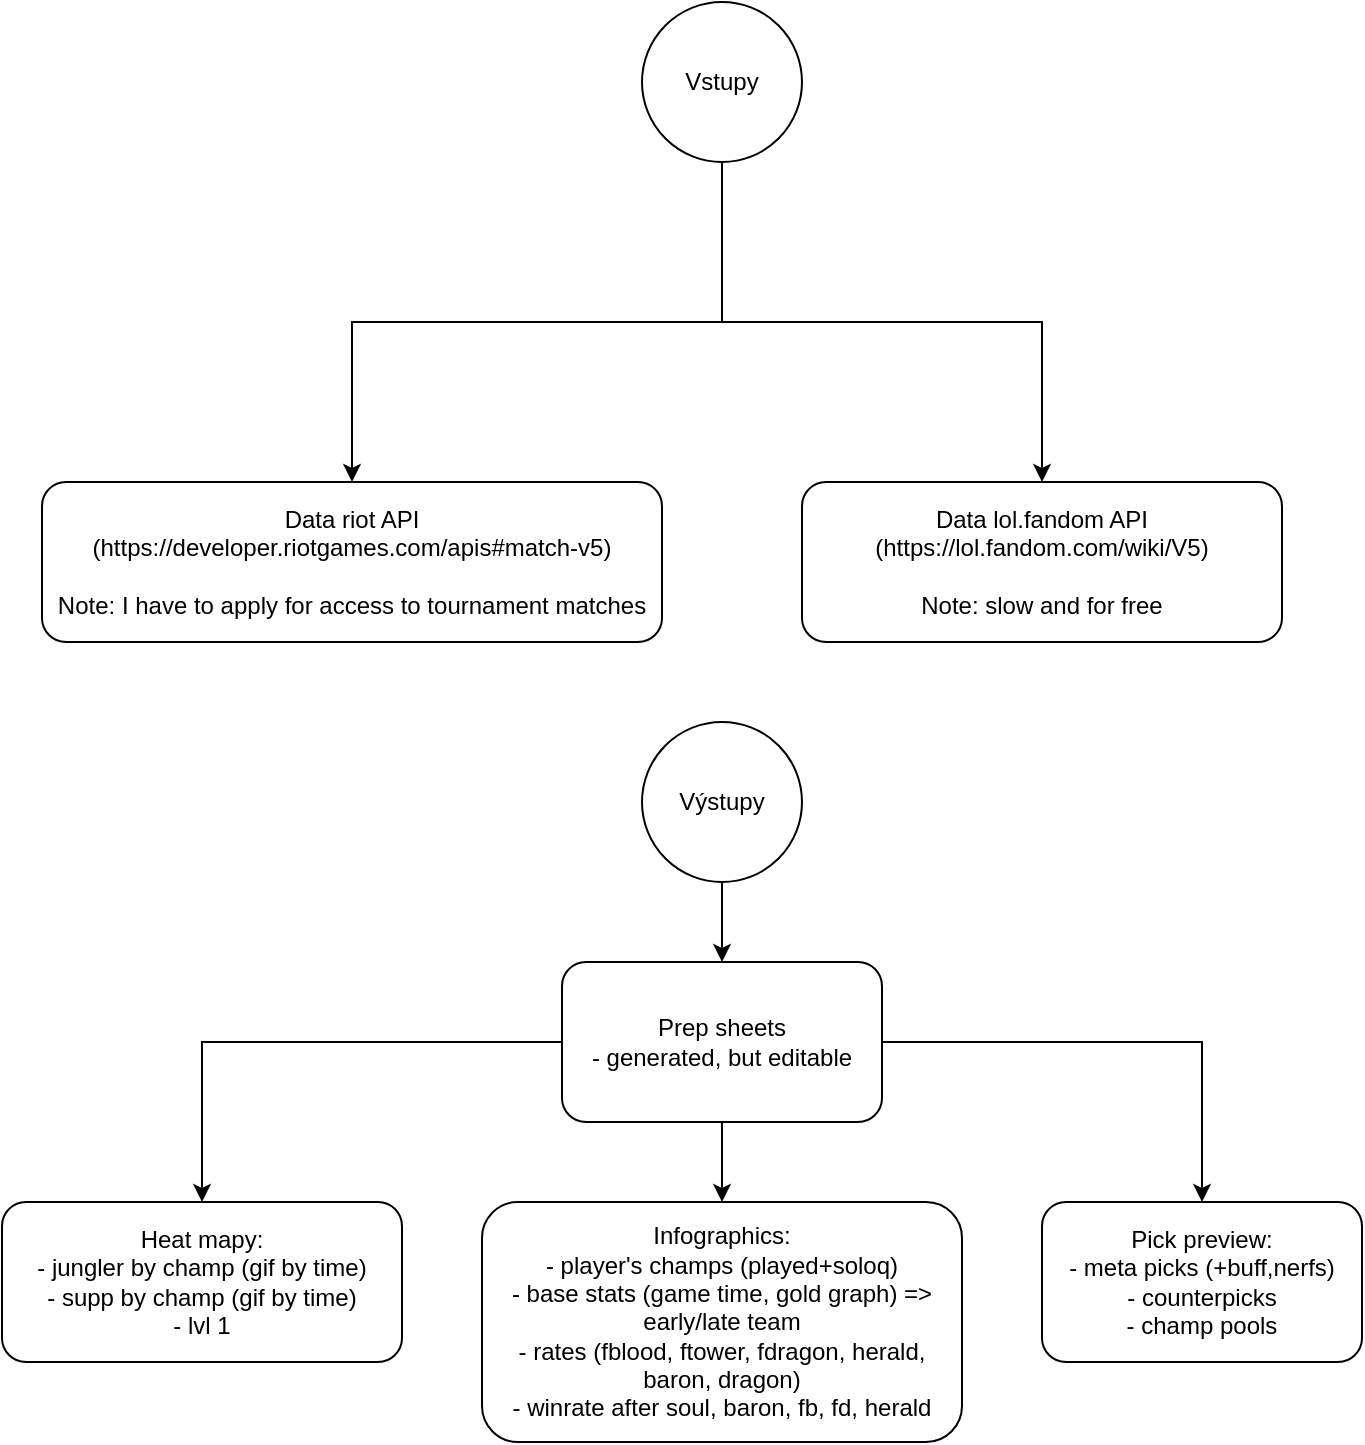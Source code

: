 <mxfile version="20.5.3" type="device" pages="3"><diagram id="K7IHzdlWxN5lOh-j6MY_" name="IO"><mxGraphModel dx="3200" dy="1123" grid="1" gridSize="10" guides="1" tooltips="1" connect="1" arrows="1" fold="1" page="1" pageScale="1" pageWidth="1169" pageHeight="827" math="0" shadow="0"><root><mxCell id="0"/><mxCell id="1" parent="0"/><mxCell id="zlpJHTPN9oXUYXR4ICd9-1" value="Data riot API (https://developer.riotgames.com/apis#match-v5)&lt;br&gt;&lt;br&gt;Note: I have to apply for access to tournament matches" style="rounded=1;whiteSpace=wrap;html=1;" parent="1" vertex="1"><mxGeometry x="-850" y="280" width="310" height="80" as="geometry"/></mxCell><mxCell id="zlpJHTPN9oXUYXR4ICd9-8" style="edgeStyle=orthogonalEdgeStyle;rounded=0;orthogonalLoop=1;jettySize=auto;html=1;entryX=0.5;entryY=0;entryDx=0;entryDy=0;" parent="1" source="zlpJHTPN9oXUYXR4ICd9-3" target="zlpJHTPN9oXUYXR4ICd9-1" edge="1"><mxGeometry relative="1" as="geometry"/></mxCell><mxCell id="zlpJHTPN9oXUYXR4ICd9-14" style="edgeStyle=orthogonalEdgeStyle;rounded=0;orthogonalLoop=1;jettySize=auto;html=1;entryX=0.5;entryY=0;entryDx=0;entryDy=0;" parent="1" source="zlpJHTPN9oXUYXR4ICd9-3" target="zlpJHTPN9oXUYXR4ICd9-13" edge="1"><mxGeometry relative="1" as="geometry"/></mxCell><mxCell id="zlpJHTPN9oXUYXR4ICd9-3" value="Vstupy" style="ellipse;whiteSpace=wrap;html=1;aspect=fixed;" parent="1" vertex="1"><mxGeometry x="-550" y="40" width="80" height="80" as="geometry"/></mxCell><mxCell id="zlpJHTPN9oXUYXR4ICd9-17" style="edgeStyle=orthogonalEdgeStyle;rounded=0;orthogonalLoop=1;jettySize=auto;html=1;entryX=0.5;entryY=0;entryDx=0;entryDy=0;" parent="1" source="zlpJHTPN9oXUYXR4ICd9-9" target="zlpJHTPN9oXUYXR4ICd9-16" edge="1"><mxGeometry relative="1" as="geometry"/></mxCell><mxCell id="zlpJHTPN9oXUYXR4ICd9-9" value="Výstupy" style="ellipse;whiteSpace=wrap;html=1;aspect=fixed;" parent="1" vertex="1"><mxGeometry x="-550" y="400" width="80" height="80" as="geometry"/></mxCell><mxCell id="zlpJHTPN9oXUYXR4ICd9-10" value="Heat mapy: &lt;br&gt;- jungler by champ (gif by time)&lt;br&gt;- supp by champ (gif by time)&lt;br&gt;- lvl 1" style="rounded=1;whiteSpace=wrap;html=1;" parent="1" vertex="1"><mxGeometry x="-870" y="640" width="200" height="80" as="geometry"/></mxCell><mxCell id="zlpJHTPN9oXUYXR4ICd9-12" value="Infographics:&lt;br&gt;- player's champs (played+soloq)&lt;br&gt;- base stats (game time, gold graph) =&amp;gt; early/late team&lt;br&gt;- rates (fblood, ftower, fdragon, herald, baron, dragon)&lt;br&gt;- winrate after soul, baron, fb, fd, herald" style="rounded=1;whiteSpace=wrap;html=1;" parent="1" vertex="1"><mxGeometry x="-630" y="640" width="240" height="120" as="geometry"/></mxCell><mxCell id="zlpJHTPN9oXUYXR4ICd9-13" value="Data lol.fandom API&lt;br&gt;(https://lol.fandom.com/wiki/V5)&lt;br&gt;&lt;br&gt;Note: slow and for free" style="rounded=1;whiteSpace=wrap;html=1;" parent="1" vertex="1"><mxGeometry x="-470" y="280" width="240" height="80" as="geometry"/></mxCell><mxCell id="zlpJHTPN9oXUYXR4ICd9-18" style="edgeStyle=orthogonalEdgeStyle;rounded=0;orthogonalLoop=1;jettySize=auto;html=1;" parent="1" source="zlpJHTPN9oXUYXR4ICd9-16" target="zlpJHTPN9oXUYXR4ICd9-10" edge="1"><mxGeometry relative="1" as="geometry"/></mxCell><mxCell id="zlpJHTPN9oXUYXR4ICd9-19" style="edgeStyle=orthogonalEdgeStyle;rounded=0;orthogonalLoop=1;jettySize=auto;html=1;entryX=0.5;entryY=0;entryDx=0;entryDy=0;" parent="1" source="zlpJHTPN9oXUYXR4ICd9-16" target="zlpJHTPN9oXUYXR4ICd9-12" edge="1"><mxGeometry relative="1" as="geometry"/></mxCell><mxCell id="zlpJHTPN9oXUYXR4ICd9-21" style="edgeStyle=orthogonalEdgeStyle;rounded=0;orthogonalLoop=1;jettySize=auto;html=1;entryX=0.5;entryY=0;entryDx=0;entryDy=0;" parent="1" source="zlpJHTPN9oXUYXR4ICd9-16" target="zlpJHTPN9oXUYXR4ICd9-20" edge="1"><mxGeometry relative="1" as="geometry"/></mxCell><mxCell id="zlpJHTPN9oXUYXR4ICd9-16" value="Prep sheets&lt;br&gt;- generated, but editable" style="rounded=1;whiteSpace=wrap;html=1;" parent="1" vertex="1"><mxGeometry x="-590" y="520" width="160" height="80" as="geometry"/></mxCell><mxCell id="zlpJHTPN9oXUYXR4ICd9-20" value="Pick preview:&lt;br&gt;- meta picks (+buff,nerfs)&lt;br&gt;- counterpicks&lt;br&gt;- champ pools" style="rounded=1;whiteSpace=wrap;html=1;" parent="1" vertex="1"><mxGeometry x="-350" y="640" width="160" height="80" as="geometry"/></mxCell></root></mxGraphModel></diagram><diagram id="pnZS6rpoJfAe67HA9EHD" name="MVC"><mxGraphModel dx="1422" dy="786" grid="1" gridSize="10" guides="1" tooltips="1" connect="1" arrows="1" fold="1" page="1" pageScale="1" pageWidth="1169" pageHeight="827" math="0" shadow="0"><root><mxCell id="0"/><mxCell id="1" parent="0"/><mxCell id="2L-tu7llOUrijz9mApjv-9" value="" style="edgeStyle=orthogonalEdgeStyle;rounded=0;orthogonalLoop=1;jettySize=auto;html=1;" edge="1" parent="1" source="2L-tu7llOUrijz9mApjv-1" target="2L-tu7llOUrijz9mApjv-4"><mxGeometry relative="1" as="geometry"/></mxCell><mxCell id="2L-tu7llOUrijz9mApjv-1" value="RIOT API" style="ellipse;shape=cloud;whiteSpace=wrap;html=1;" vertex="1" parent="1"><mxGeometry x="810" y="440" width="120" height="80" as="geometry"/></mxCell><mxCell id="2L-tu7llOUrijz9mApjv-4" value="SQL" style="shape=cylinder3;whiteSpace=wrap;html=1;boundedLbl=1;backgroundOutline=1;size=15;" vertex="1" parent="1"><mxGeometry x="650" y="440" width="60" height="80" as="geometry"/></mxCell><mxCell id="2L-tu7llOUrijz9mApjv-12" value="" style="edgeStyle=orthogonalEdgeStyle;rounded=0;orthogonalLoop=1;jettySize=auto;html=1;" edge="1" parent="1" source="2L-tu7llOUrijz9mApjv-6" target="2L-tu7llOUrijz9mApjv-11"><mxGeometry relative="1" as="geometry"/></mxCell><mxCell id="2L-tu7llOUrijz9mApjv-6" value="CONTROLER&lt;br&gt;(java gui)" style="rounded=0;whiteSpace=wrap;html=1;" vertex="1" parent="1"><mxGeometry x="400" y="310" width="140" height="60" as="geometry"/></mxCell><mxCell id="2L-tu7llOUrijz9mApjv-8" style="edgeStyle=orthogonalEdgeStyle;rounded=0;orthogonalLoop=1;jettySize=auto;html=1;entryX=0.5;entryY=0;entryDx=0;entryDy=0;" edge="1" parent="1" target="2L-tu7llOUrijz9mApjv-6"><mxGeometry relative="1" as="geometry"><mxPoint x="660" y="130" as="sourcePoint"/></mxGeometry></mxCell><mxCell id="2L-tu7llOUrijz9mApjv-7" value="User" style="shape=umlActor;verticalLabelPosition=bottom;verticalAlign=top;html=1;outlineConnect=0;" vertex="1" parent="1"><mxGeometry x="665" y="100" width="30" height="60" as="geometry"/></mxCell><mxCell id="2L-tu7llOUrijz9mApjv-14" value="" style="edgeStyle=orthogonalEdgeStyle;rounded=0;orthogonalLoop=1;jettySize=auto;html=1;" edge="1" parent="1" source="2L-tu7llOUrijz9mApjv-11" target="2L-tu7llOUrijz9mApjv-4"><mxGeometry relative="1" as="geometry"/></mxCell><mxCell id="2L-tu7llOUrijz9mApjv-16" value="" style="edgeStyle=orthogonalEdgeStyle;rounded=0;orthogonalLoop=1;jettySize=auto;html=1;" edge="1" parent="1" source="2L-tu7llOUrijz9mApjv-11" target="2L-tu7llOUrijz9mApjv-13"><mxGeometry relative="1" as="geometry"/></mxCell><mxCell id="2L-tu7llOUrijz9mApjv-11" value="MODEL&lt;br&gt;(java)" style="rounded=0;whiteSpace=wrap;html=1;" vertex="1" parent="1"><mxGeometry x="610" y="310" width="140" height="60" as="geometry"/></mxCell><mxCell id="2L-tu7llOUrijz9mApjv-13" value="VIEW&lt;br&gt;(html page with images)" style="rounded=0;whiteSpace=wrap;html=1;" vertex="1" parent="1"><mxGeometry x="810" y="310" width="140" height="60" as="geometry"/></mxCell><mxCell id="2L-tu7llOUrijz9mApjv-17" value="" style="endArrow=classic;html=1;rounded=0;" edge="1" parent="1" source="2L-tu7llOUrijz9mApjv-13"><mxGeometry width="50" height="50" relative="1" as="geometry"><mxPoint x="610" y="390" as="sourcePoint"/><mxPoint x="700" y="130" as="targetPoint"/><Array as="points"><mxPoint x="880" y="130"/></Array></mxGeometry></mxCell></root></mxGraphModel></diagram><diagram id="F7h7O8fx1LmK05rczxjg" name="MODEL"><mxGraphModel dx="1422" dy="786" grid="1" gridSize="10" guides="1" tooltips="1" connect="1" arrows="1" fold="1" page="1" pageScale="1" pageWidth="1169" pageHeight="827" math="0" shadow="0"><root><mxCell id="0"/><mxCell id="1" parent="0"/><mxCell id="z66Qm4wGbrVhz58Y7YlM-2" value="MATCH&lt;br&gt;(generated from json)" style="rounded=1;whiteSpace=wrap;html=1;" vertex="1" parent="1"><mxGeometry x="340" y="170" width="120" height="60" as="geometry"/></mxCell></root></mxGraphModel></diagram></mxfile>